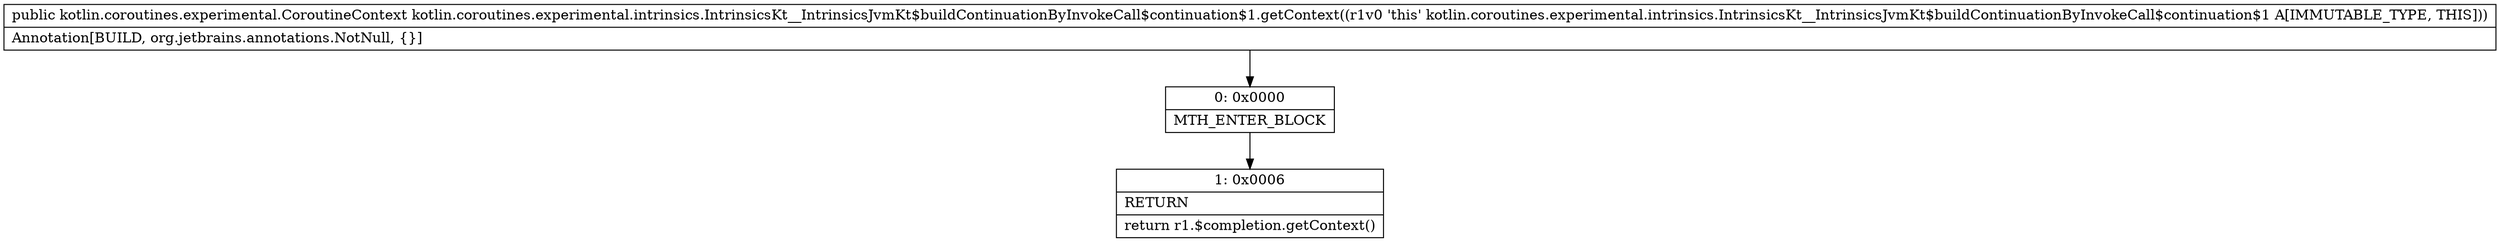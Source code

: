 digraph "CFG forkotlin.coroutines.experimental.intrinsics.IntrinsicsKt__IntrinsicsJvmKt$buildContinuationByInvokeCall$continuation$1.getContext()Lkotlin\/coroutines\/experimental\/CoroutineContext;" {
Node_0 [shape=record,label="{0\:\ 0x0000|MTH_ENTER_BLOCK\l}"];
Node_1 [shape=record,label="{1\:\ 0x0006|RETURN\l|return r1.$completion.getContext()\l}"];
MethodNode[shape=record,label="{public kotlin.coroutines.experimental.CoroutineContext kotlin.coroutines.experimental.intrinsics.IntrinsicsKt__IntrinsicsJvmKt$buildContinuationByInvokeCall$continuation$1.getContext((r1v0 'this' kotlin.coroutines.experimental.intrinsics.IntrinsicsKt__IntrinsicsJvmKt$buildContinuationByInvokeCall$continuation$1 A[IMMUTABLE_TYPE, THIS]))  | Annotation[BUILD, org.jetbrains.annotations.NotNull, \{\}]\l}"];
MethodNode -> Node_0;
Node_0 -> Node_1;
}

